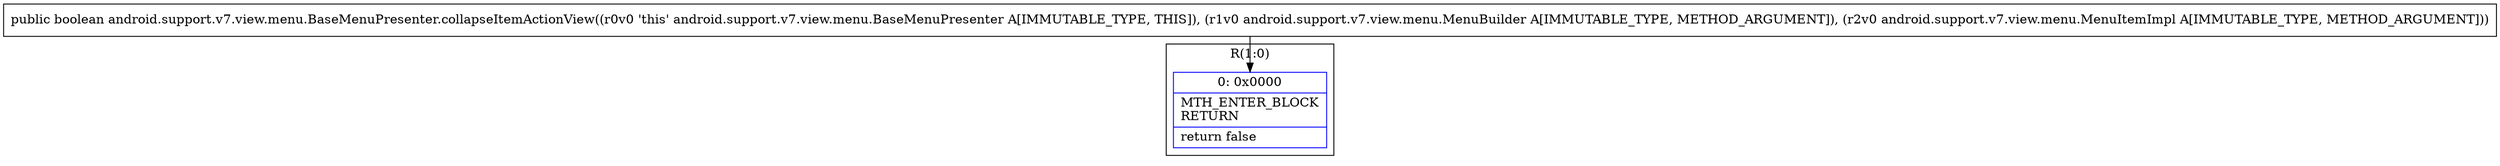 digraph "CFG forandroid.support.v7.view.menu.BaseMenuPresenter.collapseItemActionView(Landroid\/support\/v7\/view\/menu\/MenuBuilder;Landroid\/support\/v7\/view\/menu\/MenuItemImpl;)Z" {
subgraph cluster_Region_1935711453 {
label = "R(1:0)";
node [shape=record,color=blue];
Node_0 [shape=record,label="{0\:\ 0x0000|MTH_ENTER_BLOCK\lRETURN\l|return false\l}"];
}
MethodNode[shape=record,label="{public boolean android.support.v7.view.menu.BaseMenuPresenter.collapseItemActionView((r0v0 'this' android.support.v7.view.menu.BaseMenuPresenter A[IMMUTABLE_TYPE, THIS]), (r1v0 android.support.v7.view.menu.MenuBuilder A[IMMUTABLE_TYPE, METHOD_ARGUMENT]), (r2v0 android.support.v7.view.menu.MenuItemImpl A[IMMUTABLE_TYPE, METHOD_ARGUMENT])) }"];
MethodNode -> Node_0;
}

